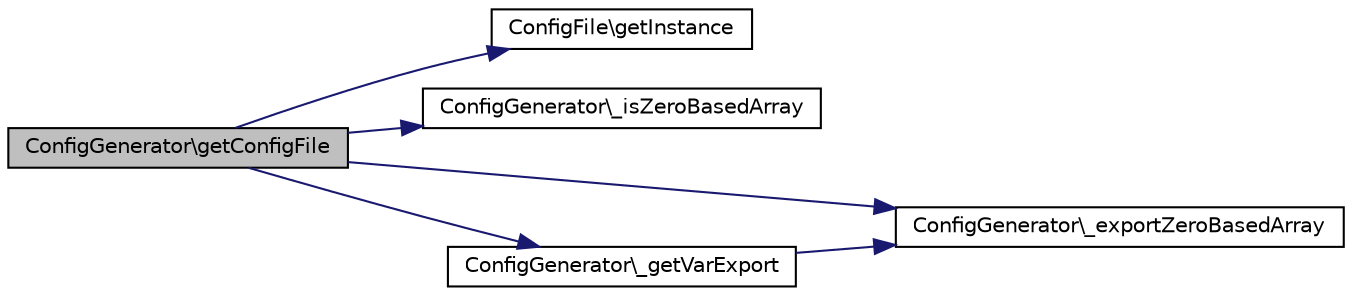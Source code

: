 digraph G
{
  edge [fontname="Helvetica",fontsize="10",labelfontname="Helvetica",labelfontsize="10"];
  node [fontname="Helvetica",fontsize="10",shape=record];
  rankdir="LR";
  Node1 [label="ConfigGenerator\\getConfigFile",height=0.2,width=0.4,color="black", fillcolor="grey75", style="filled" fontcolor="black"];
  Node1 -> Node2 [color="midnightblue",fontsize="10",style="solid",fontname="Helvetica"];
  Node2 [label="ConfigFile\\getInstance",height=0.2,width=0.4,color="black", fillcolor="white", style="filled",URL="$classConfigFile.html#a764353fcb126bed951fe51293be6463e",tooltip="Returns class instance."];
  Node1 -> Node3 [color="midnightblue",fontsize="10",style="solid",fontname="Helvetica"];
  Node3 [label="ConfigGenerator\\_isZeroBasedArray",height=0.2,width=0.4,color="black", fillcolor="white", style="filled",URL="$classConfigGenerator.html#a0e1abccf5306b0c2ad78511e7f58f909",tooltip="Check whether $array is a continuous 0-based array."];
  Node1 -> Node4 [color="midnightblue",fontsize="10",style="solid",fontname="Helvetica"];
  Node4 [label="ConfigGenerator\\_exportZeroBasedArray",height=0.2,width=0.4,color="black", fillcolor="white", style="filled",URL="$classConfigGenerator.html#a637d142d79b39bf0e1dd5b32043d0af5",tooltip="Exports continuous 0-based array."];
  Node1 -> Node5 [color="midnightblue",fontsize="10",style="solid",fontname="Helvetica"];
  Node5 [label="ConfigGenerator\\_getVarExport",height=0.2,width=0.4,color="black", fillcolor="white", style="filled",URL="$classConfigGenerator.html#a066d741a5bbdfbc41c1ef491df03bdc3",tooltip="Returns exported configuration variable."];
  Node5 -> Node4 [color="midnightblue",fontsize="10",style="solid",fontname="Helvetica"];
}
